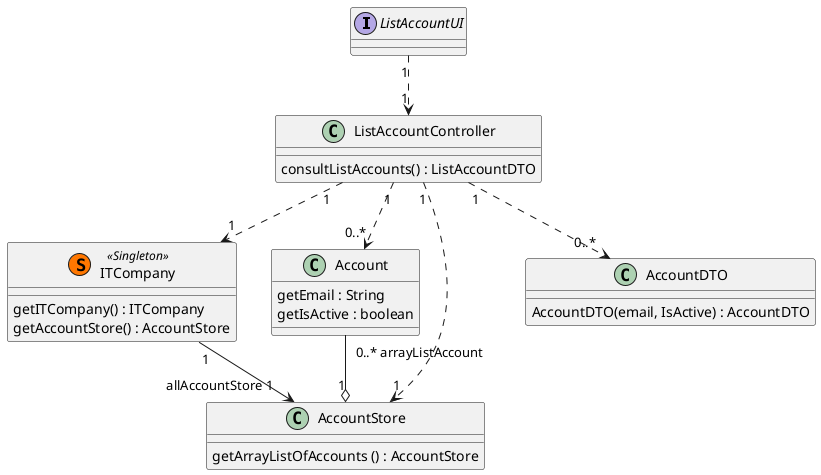 @startuml
'https://plantuml.com/class-diagram

interface "ListAccountUI" as ui
class "ListAccountController" as ctrl {
consultListAccounts() : ListAccountDTO
}

class "ITCompany" as itc << (S,#FF7700) Singleton >>{
getITCompany() : ITCompany
getAccountStore() : AccountStore
}



class "Account" as Account{
getEmail : String
getIsActive : boolean
}

class "AccountStore" as AccountStore{
getArrayListOfAccounts () : AccountStore

}

class "AccountDTO" as AccountDTO {
AccountDTO(email, IsActive) : AccountDTO
}





ui "1" -[dashed]-> "1" ctrl
ctrl "1" -[dashed]-> "1" itc
ctrl "1" -[dashed]-> "0..*" AccountDTO
itc "1" -down-> "allAccountStore 1" AccountStore
Account "0..* arrayListAccount " --o "1" AccountStore
ctrl "1" -[dashed]-> "1" AccountStore
ctrl "1" -[dashed]-> "0..*" Account

@enduml